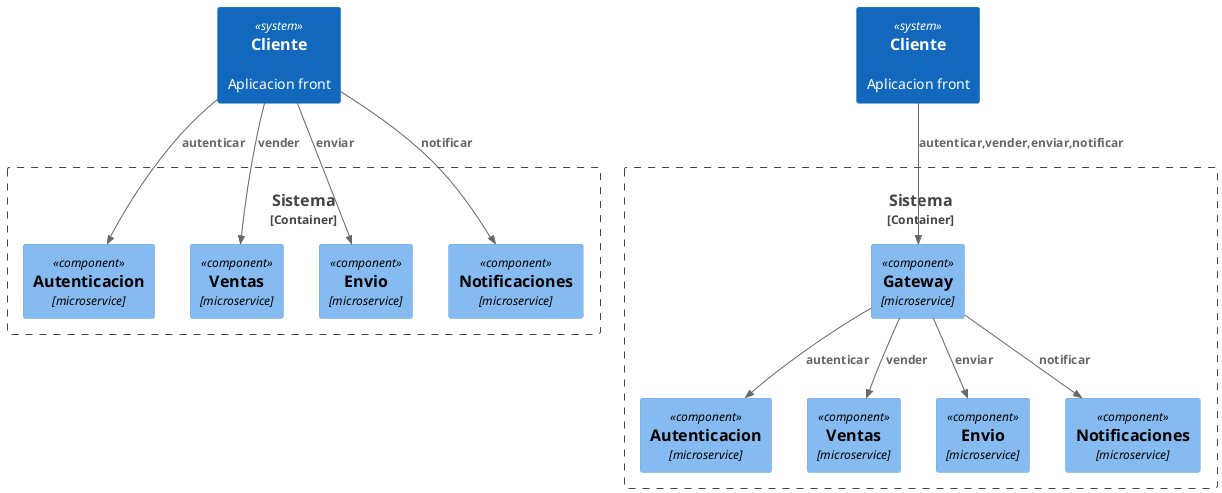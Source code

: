 @startuml "Api Gateway"
!include <C4/C4_Component>
System(customer, "Cliente", "Aplicacion front")

Container_Boundary(micro, "Sistema"){
    Component(auth,"Autenticacion", "microservice", "")
    Component(ventas,"Ventas", "microservice", "")
    Component(envio,"Envio", "microservice", "")
    Component(notifi,"Notificaciones", "microservice", "")
}
Rel(customer, auth, "autenticar")
Rel(customer, ventas, "vender")
Rel(customer, envio, "enviar")
Rel(customer, notifi, "notificar")



System(customer1, "Cliente", "Aplicacion front")

Container_Boundary(micro1, "Sistema"){
    Component(gateway,"Gateway", "microservice", "")
    Component(auth1,"Autenticacion", "microservice", "")
    Component(ventas1,"Ventas", "microservice", "")
    Component(envio1,"Envio", "microservice", "")
    Component(notifi1,"Notificaciones", "microservice", "")

    Rel(gateway, auth1, "autenticar")
    Rel(gateway, ventas1, "vender")
    Rel(gateway, envio1, "enviar")
    Rel(gateway, notifi1, "notificar")
}


Rel(customer1, gateway, "autenticar,vender,enviar,notificar")

@enduml